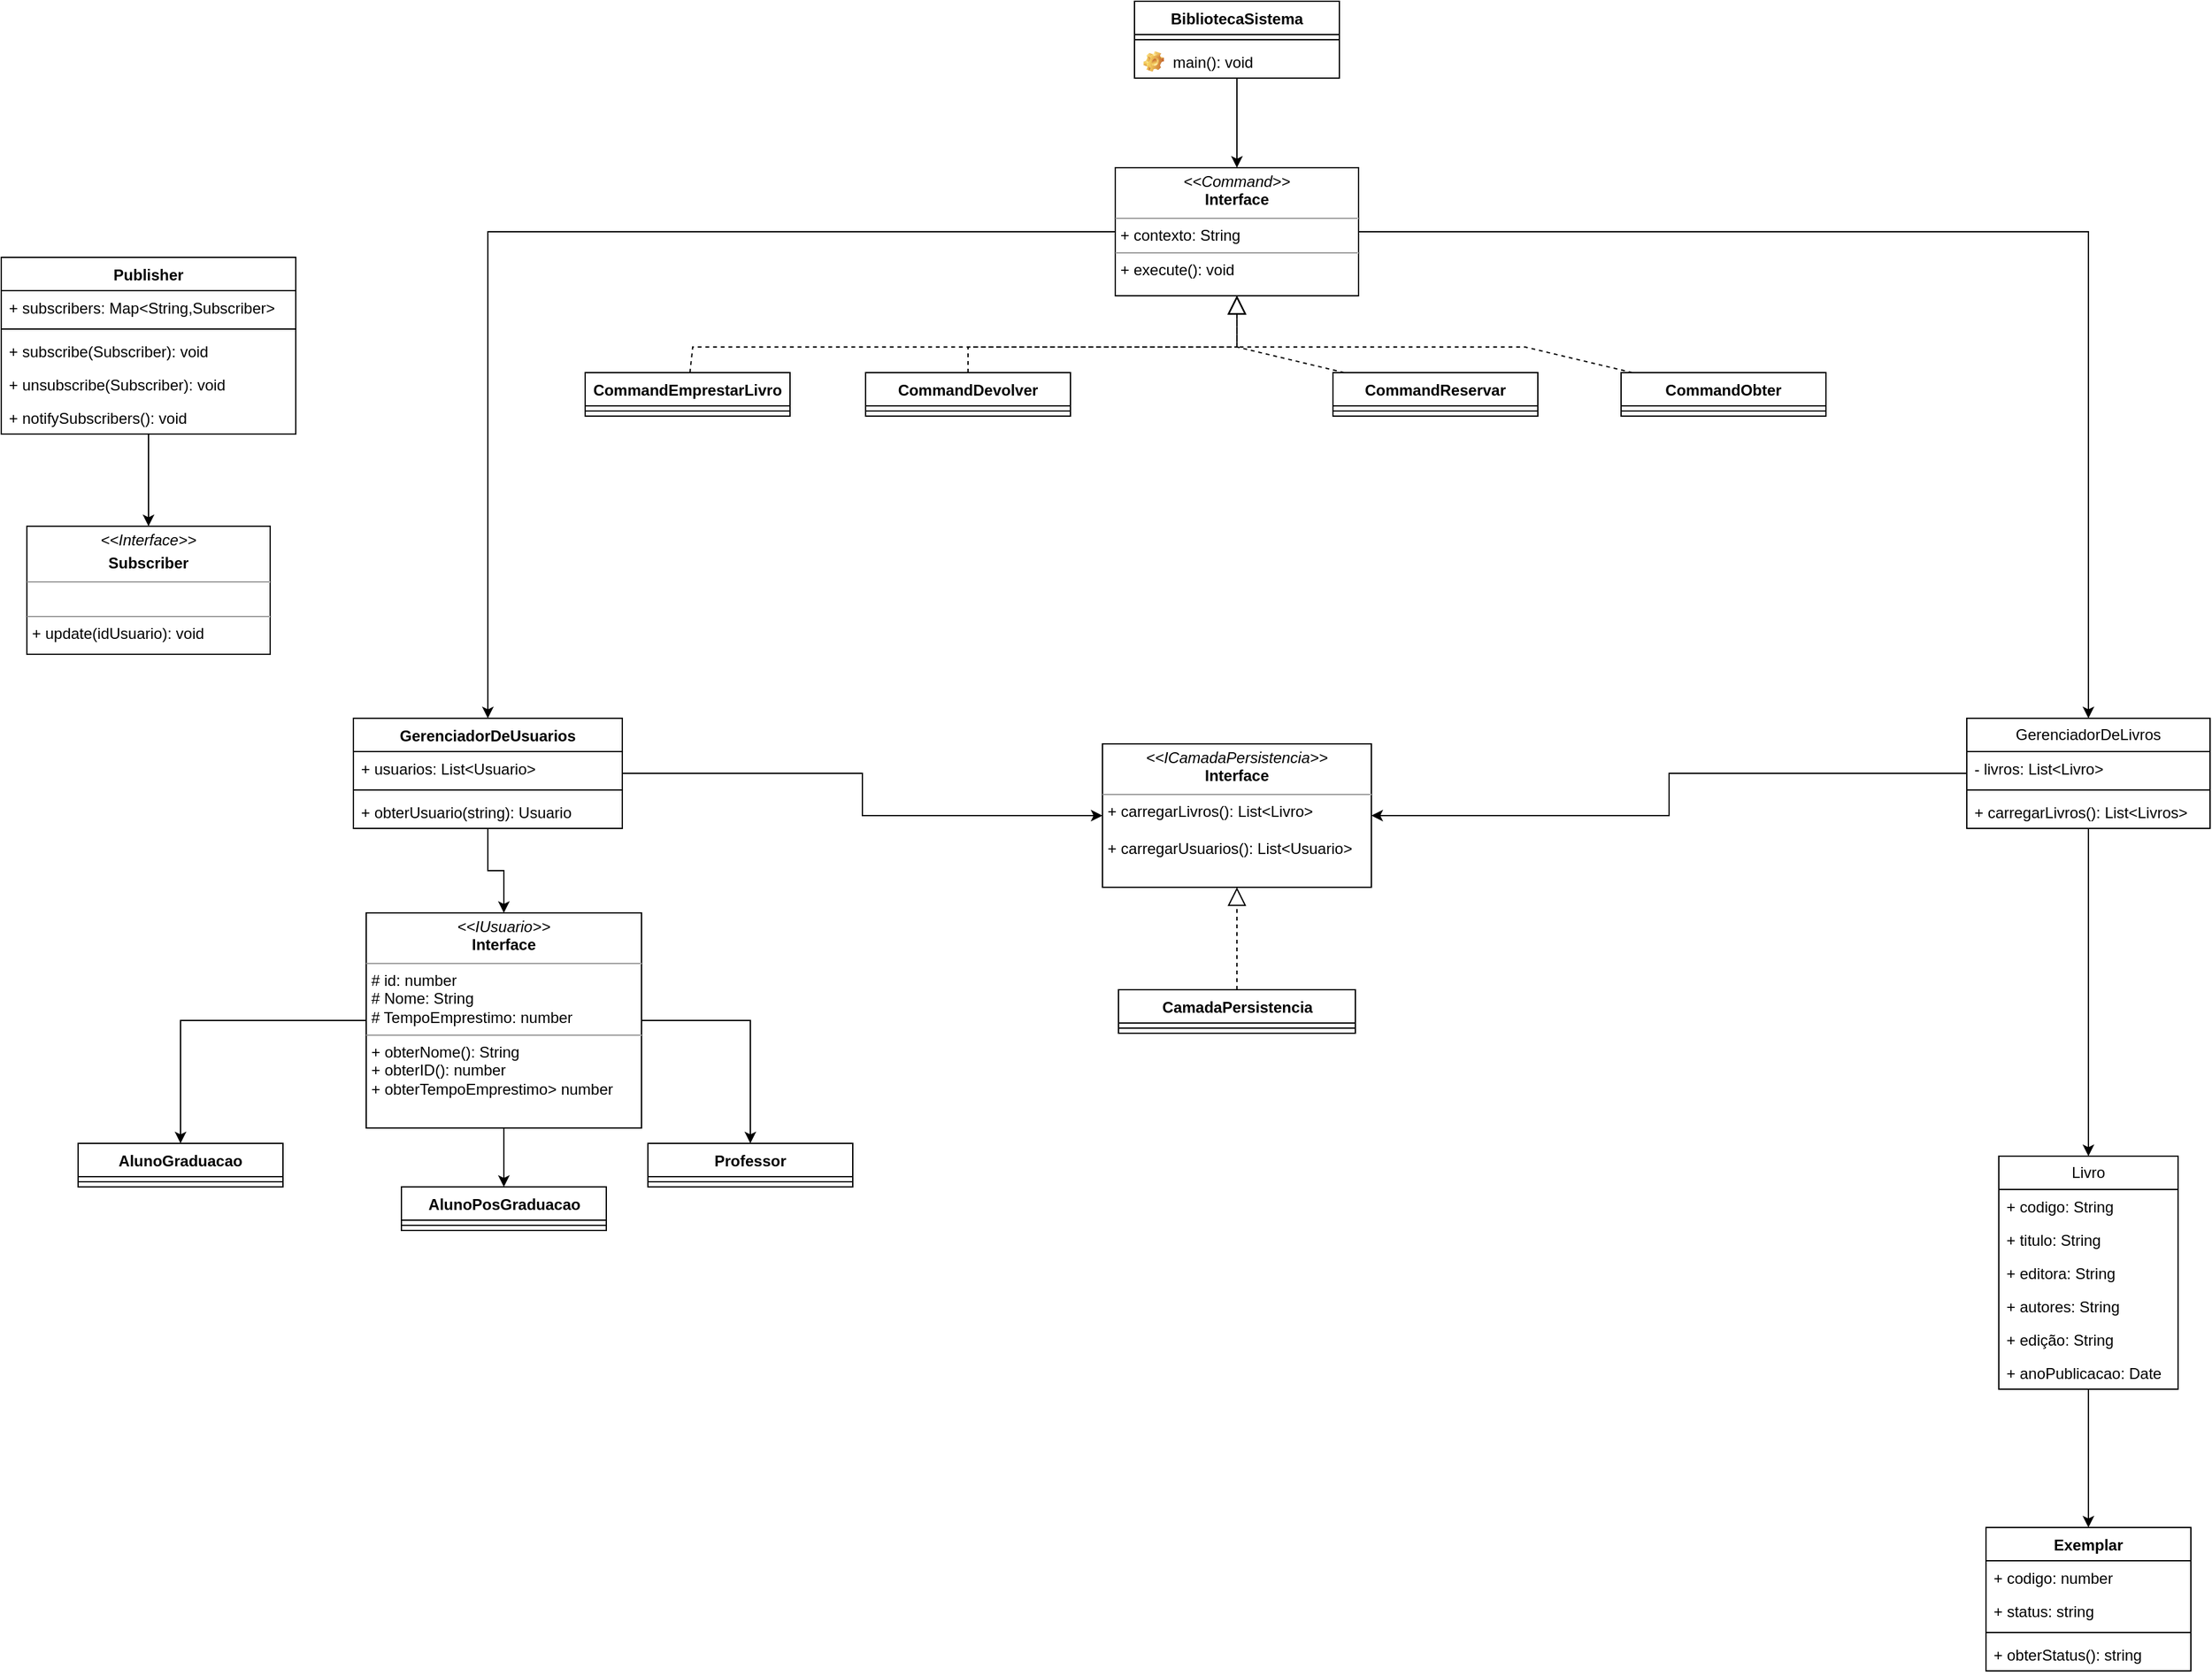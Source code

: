 <mxfile version="22.1.3" type="device">
  <diagram id="C5RBs43oDa-KdzZeNtuy" name="Page-1">
    <mxGraphModel dx="2193" dy="564" grid="1" gridSize="10" guides="1" tooltips="1" connect="1" arrows="1" fold="1" page="1" pageScale="1" pageWidth="1169" pageHeight="827" math="0" shadow="0">
      <root>
        <mxCell id="WIyWlLk6GJQsqaUBKTNV-0" />
        <mxCell id="WIyWlLk6GJQsqaUBKTNV-1" parent="WIyWlLk6GJQsqaUBKTNV-0" />
        <mxCell id="8b9i2b3PVjJ9cJd1Zyqa-31" style="edgeStyle=orthogonalEdgeStyle;rounded=0;orthogonalLoop=1;jettySize=auto;html=1;" parent="WIyWlLk6GJQsqaUBKTNV-1" source="U0iefbjqyvkjw_DYfTgu-21" target="8b9i2b3PVjJ9cJd1Zyqa-27" edge="1">
          <mxGeometry relative="1" as="geometry" />
        </mxCell>
        <mxCell id="U0iefbjqyvkjw_DYfTgu-21" value="Livro" style="swimlane;fontStyle=0;childLayout=stackLayout;horizontal=1;startSize=26;fillColor=none;horizontalStack=0;resizeParent=1;resizeParentMax=0;resizeLast=0;collapsible=1;marginBottom=0;whiteSpace=wrap;html=1;" parent="WIyWlLk6GJQsqaUBKTNV-1" vertex="1">
          <mxGeometry x="610" y="952" width="140" height="182" as="geometry" />
        </mxCell>
        <mxCell id="U0iefbjqyvkjw_DYfTgu-22" value="+ codigo: String" style="text;strokeColor=none;fillColor=none;align=left;verticalAlign=top;spacingLeft=4;spacingRight=4;overflow=hidden;rotatable=0;points=[[0,0.5],[1,0.5]];portConstraint=eastwest;whiteSpace=wrap;html=1;" parent="U0iefbjqyvkjw_DYfTgu-21" vertex="1">
          <mxGeometry y="26" width="140" height="26" as="geometry" />
        </mxCell>
        <mxCell id="U0iefbjqyvkjw_DYfTgu-23" value="+ titulo: String" style="text;strokeColor=none;fillColor=none;align=left;verticalAlign=top;spacingLeft=4;spacingRight=4;overflow=hidden;rotatable=0;points=[[0,0.5],[1,0.5]];portConstraint=eastwest;whiteSpace=wrap;html=1;" parent="U0iefbjqyvkjw_DYfTgu-21" vertex="1">
          <mxGeometry y="52" width="140" height="26" as="geometry" />
        </mxCell>
        <mxCell id="U0iefbjqyvkjw_DYfTgu-24" value="+ editora: String" style="text;strokeColor=none;fillColor=none;align=left;verticalAlign=top;spacingLeft=4;spacingRight=4;overflow=hidden;rotatable=0;points=[[0,0.5],[1,0.5]];portConstraint=eastwest;whiteSpace=wrap;html=1;" parent="U0iefbjqyvkjw_DYfTgu-21" vertex="1">
          <mxGeometry y="78" width="140" height="26" as="geometry" />
        </mxCell>
        <mxCell id="U0iefbjqyvkjw_DYfTgu-25" value="+ autores: String" style="text;strokeColor=none;fillColor=none;align=left;verticalAlign=top;spacingLeft=4;spacingRight=4;overflow=hidden;rotatable=0;points=[[0,0.5],[1,0.5]];portConstraint=eastwest;whiteSpace=wrap;html=1;" parent="U0iefbjqyvkjw_DYfTgu-21" vertex="1">
          <mxGeometry y="104" width="140" height="26" as="geometry" />
        </mxCell>
        <mxCell id="U0iefbjqyvkjw_DYfTgu-26" value="+ edição: String" style="text;strokeColor=none;fillColor=none;align=left;verticalAlign=top;spacingLeft=4;spacingRight=4;overflow=hidden;rotatable=0;points=[[0,0.5],[1,0.5]];portConstraint=eastwest;whiteSpace=wrap;html=1;" parent="U0iefbjqyvkjw_DYfTgu-21" vertex="1">
          <mxGeometry y="130" width="140" height="26" as="geometry" />
        </mxCell>
        <mxCell id="U0iefbjqyvkjw_DYfTgu-27" value="+ anoPublicacao: Date" style="text;strokeColor=none;fillColor=none;align=left;verticalAlign=top;spacingLeft=4;spacingRight=4;overflow=hidden;rotatable=0;points=[[0,0.5],[1,0.5]];portConstraint=eastwest;whiteSpace=wrap;html=1;" parent="U0iefbjqyvkjw_DYfTgu-21" vertex="1">
          <mxGeometry y="156" width="140" height="26" as="geometry" />
        </mxCell>
        <mxCell id="8b9i2b3PVjJ9cJd1Zyqa-4" style="edgeStyle=orthogonalEdgeStyle;rounded=0;orthogonalLoop=1;jettySize=auto;html=1;" parent="WIyWlLk6GJQsqaUBKTNV-1" source="8b9i2b3PVjJ9cJd1Zyqa-41" target="8b9i2b3PVjJ9cJd1Zyqa-0" edge="1">
          <mxGeometry relative="1" as="geometry" />
        </mxCell>
        <mxCell id="8b9i2b3PVjJ9cJd1Zyqa-16" style="edgeStyle=orthogonalEdgeStyle;rounded=0;orthogonalLoop=1;jettySize=auto;html=1;" parent="WIyWlLk6GJQsqaUBKTNV-1" source="8b9i2b3PVjJ9cJd1Zyqa-41" target="8b9i2b3PVjJ9cJd1Zyqa-7" edge="1">
          <mxGeometry relative="1" as="geometry" />
        </mxCell>
        <mxCell id="8b9i2b3PVjJ9cJd1Zyqa-42" style="edgeStyle=orthogonalEdgeStyle;rounded=0;orthogonalLoop=1;jettySize=auto;html=1;" parent="WIyWlLk6GJQsqaUBKTNV-1" source="U0iefbjqyvkjw_DYfTgu-29" target="8b9i2b3PVjJ9cJd1Zyqa-41" edge="1">
          <mxGeometry relative="1" as="geometry" />
        </mxCell>
        <object label="BibliotecaSistema" main="" id="U0iefbjqyvkjw_DYfTgu-29">
          <mxCell style="swimlane;fontStyle=1;align=center;verticalAlign=top;childLayout=stackLayout;horizontal=1;startSize=26;horizontalStack=0;resizeParent=1;resizeParentMax=0;resizeLast=0;collapsible=1;marginBottom=0;whiteSpace=wrap;html=1;" parent="WIyWlLk6GJQsqaUBKTNV-1" vertex="1">
            <mxGeometry x="-65" y="50" width="160" height="60" as="geometry">
              <mxRectangle x="505" y="40" width="140" height="30" as="alternateBounds" />
            </mxGeometry>
          </mxCell>
        </object>
        <mxCell id="U0iefbjqyvkjw_DYfTgu-31" value="" style="line;strokeWidth=1;fillColor=none;align=left;verticalAlign=middle;spacingTop=-1;spacingLeft=3;spacingRight=3;rotatable=0;labelPosition=right;points=[];portConstraint=eastwest;strokeColor=inherit;" parent="U0iefbjqyvkjw_DYfTgu-29" vertex="1">
          <mxGeometry y="26" width="160" height="8" as="geometry" />
        </mxCell>
        <mxCell id="8b9i2b3PVjJ9cJd1Zyqa-20" value="main(): void" style="label;fontStyle=0;strokeColor=none;fillColor=none;align=left;verticalAlign=top;overflow=hidden;spacingLeft=28;spacingRight=4;rotatable=0;points=[[0,0.5],[1,0.5]];portConstraint=eastwest;imageWidth=16;imageHeight=16;whiteSpace=wrap;html=1;image=img/clipart/Gear_128x128.png" parent="U0iefbjqyvkjw_DYfTgu-29" vertex="1">
          <mxGeometry y="34" width="160" height="26" as="geometry" />
        </mxCell>
        <mxCell id="U0iefbjqyvkjw_DYfTgu-39" value="&lt;p style=&quot;margin:0px;margin-top:4px;text-align:center;&quot;&gt;&lt;i&gt;&amp;lt;&amp;lt;ICamadaPersistencia&amp;gt;&amp;gt;&lt;/i&gt;&lt;br&gt;&lt;b&gt;Interface&lt;/b&gt;&lt;/p&gt;&lt;hr size=&quot;1&quot;&gt;&lt;p style=&quot;margin:0px;margin-left:4px;&quot;&gt;+ carregarLivros(): List&amp;lt;Livro&amp;gt;&lt;br&gt;&lt;br&gt;&lt;/p&gt;&lt;div&gt;&lt;p style=&quot;margin:0px;margin-left:4px;&quot;&gt;+ carregarUsuarios(): List&amp;lt;Usuario&amp;gt;&lt;br&gt;&lt;br&gt;&lt;br&gt;&lt;/p&gt;&lt;/div&gt;&lt;div&gt;&lt;br&gt;&lt;/div&gt;" style="verticalAlign=top;align=left;overflow=fill;fontSize=12;fontFamily=Helvetica;html=1;whiteSpace=wrap;" parent="WIyWlLk6GJQsqaUBKTNV-1" vertex="1">
          <mxGeometry x="-90" y="630" width="210" height="112" as="geometry" />
        </mxCell>
        <mxCell id="v9RaK7CHnf2T6-HVw8Vl-0" value="&lt;div&gt;CamadaPersistencia&lt;/div&gt;" style="swimlane;fontStyle=1;align=center;verticalAlign=top;childLayout=stackLayout;horizontal=1;startSize=26;horizontalStack=0;resizeParent=1;resizeParentMax=0;resizeLast=0;collapsible=1;marginBottom=0;whiteSpace=wrap;html=1;" parent="WIyWlLk6GJQsqaUBKTNV-1" vertex="1">
          <mxGeometry x="-77.5" y="822" width="185" height="34" as="geometry" />
        </mxCell>
        <mxCell id="v9RaK7CHnf2T6-HVw8Vl-2" value="" style="line;strokeWidth=1;fillColor=none;align=left;verticalAlign=middle;spacingTop=-1;spacingLeft=3;spacingRight=3;rotatable=0;labelPosition=right;points=[];portConstraint=eastwest;strokeColor=inherit;" parent="v9RaK7CHnf2T6-HVw8Vl-0" vertex="1">
          <mxGeometry y="26" width="185" height="8" as="geometry" />
        </mxCell>
        <mxCell id="v9RaK7CHnf2T6-HVw8Vl-4" value="" style="endArrow=block;dashed=1;endFill=0;endSize=12;html=1;rounded=0;" parent="WIyWlLk6GJQsqaUBKTNV-1" source="v9RaK7CHnf2T6-HVw8Vl-0" target="U0iefbjqyvkjw_DYfTgu-39" edge="1">
          <mxGeometry width="160" relative="1" as="geometry">
            <mxPoint x="-365" y="740" as="sourcePoint" />
            <mxPoint x="-205" y="740" as="targetPoint" />
          </mxGeometry>
        </mxCell>
        <mxCell id="8b9i2b3PVjJ9cJd1Zyqa-5" style="edgeStyle=orthogonalEdgeStyle;rounded=0;orthogonalLoop=1;jettySize=auto;html=1;" parent="WIyWlLk6GJQsqaUBKTNV-1" source="8b9i2b3PVjJ9cJd1Zyqa-0" target="U0iefbjqyvkjw_DYfTgu-39" edge="1">
          <mxGeometry relative="1" as="geometry" />
        </mxCell>
        <mxCell id="8b9i2b3PVjJ9cJd1Zyqa-6" style="edgeStyle=orthogonalEdgeStyle;rounded=0;orthogonalLoop=1;jettySize=auto;html=1;" parent="WIyWlLk6GJQsqaUBKTNV-1" source="8b9i2b3PVjJ9cJd1Zyqa-0" target="U0iefbjqyvkjw_DYfTgu-21" edge="1">
          <mxGeometry relative="1" as="geometry" />
        </mxCell>
        <mxCell id="8b9i2b3PVjJ9cJd1Zyqa-0" value="GerenciadorDeLivros" style="swimlane;fontStyle=0;childLayout=stackLayout;horizontal=1;startSize=26;fillColor=none;horizontalStack=0;resizeParent=1;resizeParentMax=0;resizeLast=0;collapsible=1;marginBottom=0;whiteSpace=wrap;html=1;" parent="WIyWlLk6GJQsqaUBKTNV-1" vertex="1">
          <mxGeometry x="585" y="610" width="190" height="86" as="geometry" />
        </mxCell>
        <mxCell id="8b9i2b3PVjJ9cJd1Zyqa-1" value="- livros: List&amp;lt;Livro&amp;gt;" style="text;strokeColor=none;fillColor=none;align=left;verticalAlign=top;spacingLeft=4;spacingRight=4;overflow=hidden;rotatable=0;points=[[0,0.5],[1,0.5]];portConstraint=eastwest;whiteSpace=wrap;html=1;" parent="8b9i2b3PVjJ9cJd1Zyqa-0" vertex="1">
          <mxGeometry y="26" width="190" height="26" as="geometry" />
        </mxCell>
        <mxCell id="8b9i2b3PVjJ9cJd1Zyqa-32" value="" style="line;strokeWidth=1;fillColor=none;align=left;verticalAlign=middle;spacingTop=-1;spacingLeft=3;spacingRight=3;rotatable=0;labelPosition=right;points=[];portConstraint=eastwest;strokeColor=inherit;" parent="8b9i2b3PVjJ9cJd1Zyqa-0" vertex="1">
          <mxGeometry y="52" width="190" height="8" as="geometry" />
        </mxCell>
        <mxCell id="8b9i2b3PVjJ9cJd1Zyqa-3" value="+ carregarLivros(): List&amp;lt;Livros&amp;gt;" style="text;strokeColor=none;fillColor=none;align=left;verticalAlign=top;spacingLeft=4;spacingRight=4;overflow=hidden;rotatable=0;points=[[0,0.5],[1,0.5]];portConstraint=eastwest;whiteSpace=wrap;html=1;" parent="8b9i2b3PVjJ9cJd1Zyqa-0" vertex="1">
          <mxGeometry y="60" width="190" height="26" as="geometry" />
        </mxCell>
        <mxCell id="8b9i2b3PVjJ9cJd1Zyqa-17" style="edgeStyle=orthogonalEdgeStyle;rounded=0;orthogonalLoop=1;jettySize=auto;html=1;" parent="WIyWlLk6GJQsqaUBKTNV-1" source="8b9i2b3PVjJ9cJd1Zyqa-7" target="8b9i2b3PVjJ9cJd1Zyqa-15" edge="1">
          <mxGeometry relative="1" as="geometry" />
        </mxCell>
        <mxCell id="8b9i2b3PVjJ9cJd1Zyqa-39" style="edgeStyle=orthogonalEdgeStyle;rounded=0;orthogonalLoop=1;jettySize=auto;html=1;" parent="WIyWlLk6GJQsqaUBKTNV-1" source="8b9i2b3PVjJ9cJd1Zyqa-7" target="U0iefbjqyvkjw_DYfTgu-39" edge="1">
          <mxGeometry relative="1" as="geometry">
            <mxPoint x="-350" y="666" as="targetPoint" />
          </mxGeometry>
        </mxCell>
        <mxCell id="8b9i2b3PVjJ9cJd1Zyqa-7" value="GerenciadorDeUsuarios" style="swimlane;fontStyle=1;align=center;verticalAlign=top;childLayout=stackLayout;horizontal=1;startSize=26;horizontalStack=0;resizeParent=1;resizeParentMax=0;resizeLast=0;collapsible=1;marginBottom=0;whiteSpace=wrap;html=1;" parent="WIyWlLk6GJQsqaUBKTNV-1" vertex="1">
          <mxGeometry x="-675" y="610" width="210" height="86" as="geometry" />
        </mxCell>
        <mxCell id="8b9i2b3PVjJ9cJd1Zyqa-8" value="+ usuarios: List&amp;lt;Usuario&amp;gt;" style="text;strokeColor=none;fillColor=none;align=left;verticalAlign=top;spacingLeft=4;spacingRight=4;overflow=hidden;rotatable=0;points=[[0,0.5],[1,0.5]];portConstraint=eastwest;whiteSpace=wrap;html=1;" parent="8b9i2b3PVjJ9cJd1Zyqa-7" vertex="1">
          <mxGeometry y="26" width="210" height="26" as="geometry" />
        </mxCell>
        <mxCell id="8b9i2b3PVjJ9cJd1Zyqa-9" value="" style="line;strokeWidth=1;fillColor=none;align=left;verticalAlign=middle;spacingTop=-1;spacingLeft=3;spacingRight=3;rotatable=0;labelPosition=right;points=[];portConstraint=eastwest;strokeColor=inherit;" parent="8b9i2b3PVjJ9cJd1Zyqa-7" vertex="1">
          <mxGeometry y="52" width="210" height="8" as="geometry" />
        </mxCell>
        <mxCell id="8b9i2b3PVjJ9cJd1Zyqa-10" value="+ obterUsuario(string): Usuario" style="text;strokeColor=none;fillColor=none;align=left;verticalAlign=top;spacingLeft=4;spacingRight=4;overflow=hidden;rotatable=0;points=[[0,0.5],[1,0.5]];portConstraint=eastwest;whiteSpace=wrap;html=1;" parent="8b9i2b3PVjJ9cJd1Zyqa-7" vertex="1">
          <mxGeometry y="60" width="210" height="26" as="geometry" />
        </mxCell>
        <mxCell id="8b9i2b3PVjJ9cJd1Zyqa-11" value="AlunoGraduacao" style="swimlane;fontStyle=1;align=center;verticalAlign=top;childLayout=stackLayout;horizontal=1;startSize=26;horizontalStack=0;resizeParent=1;resizeParentMax=0;resizeLast=0;collapsible=1;marginBottom=0;whiteSpace=wrap;html=1;" parent="WIyWlLk6GJQsqaUBKTNV-1" vertex="1">
          <mxGeometry x="-890" y="942" width="160" height="34" as="geometry" />
        </mxCell>
        <mxCell id="8b9i2b3PVjJ9cJd1Zyqa-13" value="" style="line;strokeWidth=1;fillColor=none;align=left;verticalAlign=middle;spacingTop=-1;spacingLeft=3;spacingRight=3;rotatable=0;labelPosition=right;points=[];portConstraint=eastwest;strokeColor=inherit;" parent="8b9i2b3PVjJ9cJd1Zyqa-11" vertex="1">
          <mxGeometry y="26" width="160" height="8" as="geometry" />
        </mxCell>
        <mxCell id="8b9i2b3PVjJ9cJd1Zyqa-18" style="edgeStyle=orthogonalEdgeStyle;rounded=0;orthogonalLoop=1;jettySize=auto;html=1;" parent="WIyWlLk6GJQsqaUBKTNV-1" source="8b9i2b3PVjJ9cJd1Zyqa-15" target="8b9i2b3PVjJ9cJd1Zyqa-11" edge="1">
          <mxGeometry relative="1" as="geometry" />
        </mxCell>
        <mxCell id="8b9i2b3PVjJ9cJd1Zyqa-25" style="edgeStyle=orthogonalEdgeStyle;rounded=0;orthogonalLoop=1;jettySize=auto;html=1;" parent="WIyWlLk6GJQsqaUBKTNV-1" source="8b9i2b3PVjJ9cJd1Zyqa-15" target="8b9i2b3PVjJ9cJd1Zyqa-21" edge="1">
          <mxGeometry relative="1" as="geometry" />
        </mxCell>
        <mxCell id="8b9i2b3PVjJ9cJd1Zyqa-26" style="edgeStyle=orthogonalEdgeStyle;rounded=0;orthogonalLoop=1;jettySize=auto;html=1;" parent="WIyWlLk6GJQsqaUBKTNV-1" source="8b9i2b3PVjJ9cJd1Zyqa-15" target="8b9i2b3PVjJ9cJd1Zyqa-23" edge="1">
          <mxGeometry relative="1" as="geometry" />
        </mxCell>
        <mxCell id="8b9i2b3PVjJ9cJd1Zyqa-15" value="&lt;p style=&quot;margin:0px;margin-top:4px;text-align:center;&quot;&gt;&lt;i&gt;&amp;lt;&amp;lt;IUsuario&amp;gt;&amp;gt;&lt;/i&gt;&lt;br&gt;&lt;b&gt;Interface&lt;/b&gt;&lt;/p&gt;&lt;hr size=&quot;1&quot;&gt;&lt;p style=&quot;margin:0px;margin-left:4px;&quot;&gt;# id: number&lt;br&gt;# Nome: String&lt;/p&gt;&lt;p style=&quot;margin:0px;margin-left:4px;&quot;&gt;# TempoEmprestimo: number&lt;br&gt;&lt;/p&gt;&lt;hr size=&quot;1&quot;&gt;&lt;p style=&quot;margin:0px;margin-left:4px;&quot;&gt;+ obterNome(): String&lt;br&gt;+ obterID(): number&lt;/p&gt;&lt;p style=&quot;margin:0px;margin-left:4px;&quot;&gt;+ obterTempoEmprestimo&amp;gt; number&lt;br&gt;&lt;/p&gt;" style="verticalAlign=top;align=left;overflow=fill;fontSize=12;fontFamily=Helvetica;html=1;whiteSpace=wrap;" parent="WIyWlLk6GJQsqaUBKTNV-1" vertex="1">
          <mxGeometry x="-665" y="762" width="215" height="168" as="geometry" />
        </mxCell>
        <mxCell id="8b9i2b3PVjJ9cJd1Zyqa-21" value="AlunoPosGraduacao" style="swimlane;fontStyle=1;align=center;verticalAlign=top;childLayout=stackLayout;horizontal=1;startSize=26;horizontalStack=0;resizeParent=1;resizeParentMax=0;resizeLast=0;collapsible=1;marginBottom=0;whiteSpace=wrap;html=1;" parent="WIyWlLk6GJQsqaUBKTNV-1" vertex="1">
          <mxGeometry x="-637.5" y="976" width="160" height="34" as="geometry" />
        </mxCell>
        <mxCell id="8b9i2b3PVjJ9cJd1Zyqa-22" value="" style="line;strokeWidth=1;fillColor=none;align=left;verticalAlign=middle;spacingTop=-1;spacingLeft=3;spacingRight=3;rotatable=0;labelPosition=right;points=[];portConstraint=eastwest;strokeColor=inherit;" parent="8b9i2b3PVjJ9cJd1Zyqa-21" vertex="1">
          <mxGeometry y="26" width="160" height="8" as="geometry" />
        </mxCell>
        <mxCell id="8b9i2b3PVjJ9cJd1Zyqa-23" value="Professor" style="swimlane;fontStyle=1;align=center;verticalAlign=top;childLayout=stackLayout;horizontal=1;startSize=26;horizontalStack=0;resizeParent=1;resizeParentMax=0;resizeLast=0;collapsible=1;marginBottom=0;whiteSpace=wrap;html=1;" parent="WIyWlLk6GJQsqaUBKTNV-1" vertex="1">
          <mxGeometry x="-445" y="942" width="160" height="34" as="geometry" />
        </mxCell>
        <mxCell id="8b9i2b3PVjJ9cJd1Zyqa-24" value="" style="line;strokeWidth=1;fillColor=none;align=left;verticalAlign=middle;spacingTop=-1;spacingLeft=3;spacingRight=3;rotatable=0;labelPosition=right;points=[];portConstraint=eastwest;strokeColor=inherit;" parent="8b9i2b3PVjJ9cJd1Zyqa-23" vertex="1">
          <mxGeometry y="26" width="160" height="8" as="geometry" />
        </mxCell>
        <mxCell id="8b9i2b3PVjJ9cJd1Zyqa-27" value="Exemplar" style="swimlane;fontStyle=1;align=center;verticalAlign=top;childLayout=stackLayout;horizontal=1;startSize=26;horizontalStack=0;resizeParent=1;resizeParentMax=0;resizeLast=0;collapsible=1;marginBottom=0;whiteSpace=wrap;html=1;" parent="WIyWlLk6GJQsqaUBKTNV-1" vertex="1">
          <mxGeometry x="600" y="1242" width="160" height="112" as="geometry" />
        </mxCell>
        <mxCell id="8b9i2b3PVjJ9cJd1Zyqa-28" value="&lt;div&gt;+ codigo: number&lt;/div&gt;" style="text;strokeColor=none;fillColor=none;align=left;verticalAlign=top;spacingLeft=4;spacingRight=4;overflow=hidden;rotatable=0;points=[[0,0.5],[1,0.5]];portConstraint=eastwest;whiteSpace=wrap;html=1;" parent="8b9i2b3PVjJ9cJd1Zyqa-27" vertex="1">
          <mxGeometry y="26" width="160" height="26" as="geometry" />
        </mxCell>
        <mxCell id="k4qGovNvETgQMqR2yPPH-0" value="&lt;div&gt;+ status: string&lt;/div&gt;&lt;div&gt;&lt;br&gt;&lt;/div&gt;" style="text;strokeColor=none;fillColor=none;align=left;verticalAlign=top;spacingLeft=4;spacingRight=4;overflow=hidden;rotatable=0;points=[[0,0.5],[1,0.5]];portConstraint=eastwest;whiteSpace=wrap;html=1;" vertex="1" parent="8b9i2b3PVjJ9cJd1Zyqa-27">
          <mxGeometry y="52" width="160" height="26" as="geometry" />
        </mxCell>
        <mxCell id="8b9i2b3PVjJ9cJd1Zyqa-29" value="" style="line;strokeWidth=1;fillColor=none;align=left;verticalAlign=middle;spacingTop=-1;spacingLeft=3;spacingRight=3;rotatable=0;labelPosition=right;points=[];portConstraint=eastwest;strokeColor=inherit;" parent="8b9i2b3PVjJ9cJd1Zyqa-27" vertex="1">
          <mxGeometry y="78" width="160" height="8" as="geometry" />
        </mxCell>
        <mxCell id="8b9i2b3PVjJ9cJd1Zyqa-30" value="+ obterStatus(): string" style="text;strokeColor=none;fillColor=none;align=left;verticalAlign=top;spacingLeft=4;spacingRight=4;overflow=hidden;rotatable=0;points=[[0,0.5],[1,0.5]];portConstraint=eastwest;whiteSpace=wrap;html=1;" parent="8b9i2b3PVjJ9cJd1Zyqa-27" vertex="1">
          <mxGeometry y="86" width="160" height="26" as="geometry" />
        </mxCell>
        <mxCell id="8b9i2b3PVjJ9cJd1Zyqa-41" value="&lt;p style=&quot;margin:0px;margin-top:4px;text-align:center;&quot;&gt;&lt;i&gt;&amp;lt;&amp;lt;Command&amp;gt;&amp;gt;&lt;/i&gt;&lt;br&gt;&lt;b&gt;Interface&lt;/b&gt;&lt;/p&gt;&lt;hr size=&quot;1&quot;&gt;&lt;p style=&quot;margin:0px;margin-left:4px;&quot;&gt;+ contexto: String&lt;br&gt;&lt;/p&gt;&lt;hr size=&quot;1&quot;&gt;&lt;p style=&quot;margin:0px;margin-left:4px;&quot;&gt;+ execute(): void&lt;br&gt;&lt;/p&gt;" style="verticalAlign=top;align=left;overflow=fill;fontSize=12;fontFamily=Helvetica;html=1;whiteSpace=wrap;" parent="WIyWlLk6GJQsqaUBKTNV-1" vertex="1">
          <mxGeometry x="-80" y="180" width="190" height="100" as="geometry" />
        </mxCell>
        <mxCell id="8b9i2b3PVjJ9cJd1Zyqa-43" value="CommandEmprestarLivro" style="swimlane;fontStyle=1;align=center;verticalAlign=top;childLayout=stackLayout;horizontal=1;startSize=26;horizontalStack=0;resizeParent=1;resizeParentMax=0;resizeLast=0;collapsible=1;marginBottom=0;whiteSpace=wrap;html=1;" parent="WIyWlLk6GJQsqaUBKTNV-1" vertex="1">
          <mxGeometry x="-494" y="340" width="160" height="34" as="geometry" />
        </mxCell>
        <mxCell id="8b9i2b3PVjJ9cJd1Zyqa-44" value="" style="line;strokeWidth=1;fillColor=none;align=left;verticalAlign=middle;spacingTop=-1;spacingLeft=3;spacingRight=3;rotatable=0;labelPosition=right;points=[];portConstraint=eastwest;strokeColor=inherit;" parent="8b9i2b3PVjJ9cJd1Zyqa-43" vertex="1">
          <mxGeometry y="26" width="160" height="8" as="geometry" />
        </mxCell>
        <mxCell id="8b9i2b3PVjJ9cJd1Zyqa-45" value="CommandDevolver" style="swimlane;fontStyle=1;align=center;verticalAlign=top;childLayout=stackLayout;horizontal=1;startSize=26;horizontalStack=0;resizeParent=1;resizeParentMax=0;resizeLast=0;collapsible=1;marginBottom=0;whiteSpace=wrap;html=1;" parent="WIyWlLk6GJQsqaUBKTNV-1" vertex="1">
          <mxGeometry x="-275" y="340" width="160" height="34" as="geometry" />
        </mxCell>
        <mxCell id="8b9i2b3PVjJ9cJd1Zyqa-46" value="" style="line;strokeWidth=1;fillColor=none;align=left;verticalAlign=middle;spacingTop=-1;spacingLeft=3;spacingRight=3;rotatable=0;labelPosition=right;points=[];portConstraint=eastwest;strokeColor=inherit;" parent="8b9i2b3PVjJ9cJd1Zyqa-45" vertex="1">
          <mxGeometry y="26" width="160" height="8" as="geometry" />
        </mxCell>
        <mxCell id="8b9i2b3PVjJ9cJd1Zyqa-47" value="CommandReservar" style="swimlane;fontStyle=1;align=center;verticalAlign=top;childLayout=stackLayout;horizontal=1;startSize=26;horizontalStack=0;resizeParent=1;resizeParentMax=0;resizeLast=0;collapsible=1;marginBottom=0;whiteSpace=wrap;html=1;" parent="WIyWlLk6GJQsqaUBKTNV-1" vertex="1">
          <mxGeometry x="90" y="340" width="160" height="34" as="geometry" />
        </mxCell>
        <mxCell id="8b9i2b3PVjJ9cJd1Zyqa-48" value="" style="line;strokeWidth=1;fillColor=none;align=left;verticalAlign=middle;spacingTop=-1;spacingLeft=3;spacingRight=3;rotatable=0;labelPosition=right;points=[];portConstraint=eastwest;strokeColor=inherit;" parent="8b9i2b3PVjJ9cJd1Zyqa-47" vertex="1">
          <mxGeometry y="26" width="160" height="8" as="geometry" />
        </mxCell>
        <mxCell id="8b9i2b3PVjJ9cJd1Zyqa-49" value="CommandObter" style="swimlane;fontStyle=1;align=center;verticalAlign=top;childLayout=stackLayout;horizontal=1;startSize=26;horizontalStack=0;resizeParent=1;resizeParentMax=0;resizeLast=0;collapsible=1;marginBottom=0;whiteSpace=wrap;html=1;" parent="WIyWlLk6GJQsqaUBKTNV-1" vertex="1">
          <mxGeometry x="315" y="340" width="160" height="34" as="geometry" />
        </mxCell>
        <mxCell id="8b9i2b3PVjJ9cJd1Zyqa-50" value="" style="line;strokeWidth=1;fillColor=none;align=left;verticalAlign=middle;spacingTop=-1;spacingLeft=3;spacingRight=3;rotatable=0;labelPosition=right;points=[];portConstraint=eastwest;strokeColor=inherit;" parent="8b9i2b3PVjJ9cJd1Zyqa-49" vertex="1">
          <mxGeometry y="26" width="160" height="8" as="geometry" />
        </mxCell>
        <mxCell id="8b9i2b3PVjJ9cJd1Zyqa-51" value="" style="endArrow=block;dashed=1;endFill=0;endSize=12;html=1;rounded=0;" parent="WIyWlLk6GJQsqaUBKTNV-1" source="8b9i2b3PVjJ9cJd1Zyqa-47" target="8b9i2b3PVjJ9cJd1Zyqa-41" edge="1">
          <mxGeometry width="160" relative="1" as="geometry">
            <mxPoint x="-40" y="380" as="sourcePoint" />
            <mxPoint x="-40" y="300" as="targetPoint" />
            <Array as="points">
              <mxPoint x="15" y="320" />
            </Array>
          </mxGeometry>
        </mxCell>
        <mxCell id="8b9i2b3PVjJ9cJd1Zyqa-52" value="" style="endArrow=block;dashed=1;endFill=0;endSize=12;html=1;rounded=0;" parent="WIyWlLk6GJQsqaUBKTNV-1" source="8b9i2b3PVjJ9cJd1Zyqa-49" target="8b9i2b3PVjJ9cJd1Zyqa-41" edge="1">
          <mxGeometry width="160" relative="1" as="geometry">
            <mxPoint x="49" y="350" as="sourcePoint" />
            <mxPoint x="25" y="290" as="targetPoint" />
            <Array as="points">
              <mxPoint x="240" y="320" />
              <mxPoint x="15" y="320" />
            </Array>
          </mxGeometry>
        </mxCell>
        <mxCell id="8b9i2b3PVjJ9cJd1Zyqa-54" value="" style="endArrow=block;dashed=1;endFill=0;endSize=12;html=1;rounded=0;" parent="WIyWlLk6GJQsqaUBKTNV-1" source="8b9i2b3PVjJ9cJd1Zyqa-45" target="8b9i2b3PVjJ9cJd1Zyqa-41" edge="1">
          <mxGeometry width="160" relative="1" as="geometry">
            <mxPoint x="250" y="350" as="sourcePoint" />
            <mxPoint x="25" y="290" as="targetPoint" />
            <Array as="points">
              <mxPoint x="-195" y="320" />
              <mxPoint x="15" y="320" />
            </Array>
          </mxGeometry>
        </mxCell>
        <mxCell id="8b9i2b3PVjJ9cJd1Zyqa-55" value="" style="endArrow=block;dashed=1;endFill=0;endSize=12;html=1;rounded=0;" parent="WIyWlLk6GJQsqaUBKTNV-1" source="8b9i2b3PVjJ9cJd1Zyqa-43" target="8b9i2b3PVjJ9cJd1Zyqa-41" edge="1">
          <mxGeometry width="160" relative="1" as="geometry">
            <mxPoint x="-210" y="350" as="sourcePoint" />
            <mxPoint y="290" as="targetPoint" />
            <Array as="points">
              <mxPoint x="-410" y="320" />
              <mxPoint x="15" y="320" />
            </Array>
          </mxGeometry>
        </mxCell>
        <mxCell id="8b9i2b3PVjJ9cJd1Zyqa-63" style="edgeStyle=orthogonalEdgeStyle;rounded=0;orthogonalLoop=1;jettySize=auto;html=1;" parent="WIyWlLk6GJQsqaUBKTNV-1" source="8b9i2b3PVjJ9cJd1Zyqa-56" target="8b9i2b3PVjJ9cJd1Zyqa-62" edge="1">
          <mxGeometry relative="1" as="geometry" />
        </mxCell>
        <mxCell id="8b9i2b3PVjJ9cJd1Zyqa-56" value="Publisher" style="swimlane;fontStyle=1;align=center;verticalAlign=top;childLayout=stackLayout;horizontal=1;startSize=26;horizontalStack=0;resizeParent=1;resizeParentMax=0;resizeLast=0;collapsible=1;marginBottom=0;whiteSpace=wrap;html=1;" parent="WIyWlLk6GJQsqaUBKTNV-1" vertex="1">
          <mxGeometry x="-950" y="250" width="230" height="138" as="geometry" />
        </mxCell>
        <mxCell id="8b9i2b3PVjJ9cJd1Zyqa-57" value="+ subscribers: Map&amp;lt;String,Subscriber&amp;gt;" style="text;strokeColor=none;fillColor=none;align=left;verticalAlign=top;spacingLeft=4;spacingRight=4;overflow=hidden;rotatable=0;points=[[0,0.5],[1,0.5]];portConstraint=eastwest;whiteSpace=wrap;html=1;" parent="8b9i2b3PVjJ9cJd1Zyqa-56" vertex="1">
          <mxGeometry y="26" width="230" height="26" as="geometry" />
        </mxCell>
        <mxCell id="8b9i2b3PVjJ9cJd1Zyqa-58" value="" style="line;strokeWidth=1;fillColor=none;align=left;verticalAlign=middle;spacingTop=-1;spacingLeft=3;spacingRight=3;rotatable=0;labelPosition=right;points=[];portConstraint=eastwest;strokeColor=inherit;" parent="8b9i2b3PVjJ9cJd1Zyqa-56" vertex="1">
          <mxGeometry y="52" width="230" height="8" as="geometry" />
        </mxCell>
        <mxCell id="8b9i2b3PVjJ9cJd1Zyqa-59" value="+ subscribe(Subscriber): void" style="text;strokeColor=none;fillColor=none;align=left;verticalAlign=top;spacingLeft=4;spacingRight=4;overflow=hidden;rotatable=0;points=[[0,0.5],[1,0.5]];portConstraint=eastwest;whiteSpace=wrap;html=1;" parent="8b9i2b3PVjJ9cJd1Zyqa-56" vertex="1">
          <mxGeometry y="60" width="230" height="26" as="geometry" />
        </mxCell>
        <mxCell id="8b9i2b3PVjJ9cJd1Zyqa-60" value="+ unsubscribe(Subscriber): void" style="text;strokeColor=none;fillColor=none;align=left;verticalAlign=top;spacingLeft=4;spacingRight=4;overflow=hidden;rotatable=0;points=[[0,0.5],[1,0.5]];portConstraint=eastwest;whiteSpace=wrap;html=1;" parent="8b9i2b3PVjJ9cJd1Zyqa-56" vertex="1">
          <mxGeometry y="86" width="230" height="26" as="geometry" />
        </mxCell>
        <mxCell id="8b9i2b3PVjJ9cJd1Zyqa-61" value="+ notifySubscribers(): void" style="text;strokeColor=none;fillColor=none;align=left;verticalAlign=top;spacingLeft=4;spacingRight=4;overflow=hidden;rotatable=0;points=[[0,0.5],[1,0.5]];portConstraint=eastwest;whiteSpace=wrap;html=1;" parent="8b9i2b3PVjJ9cJd1Zyqa-56" vertex="1">
          <mxGeometry y="112" width="230" height="26" as="geometry" />
        </mxCell>
        <mxCell id="8b9i2b3PVjJ9cJd1Zyqa-62" value="&lt;p style=&quot;margin:0px;margin-top:4px;text-align:center;&quot;&gt;&lt;i&gt;&amp;lt;&amp;lt;Interface&amp;gt;&amp;gt;&lt;/i&gt;&lt;/p&gt;&lt;p style=&quot;margin:0px;margin-top:4px;text-align:center;&quot;&gt;&lt;b&gt;Subscriber&lt;/b&gt;&lt;br&gt;&lt;/p&gt;&lt;hr size=&quot;1&quot;&gt;&lt;br&gt;&lt;hr size=&quot;1&quot;&gt;&lt;p style=&quot;margin:0px;margin-left:4px;&quot;&gt;+ update(idUsuario): void&lt;br&gt;&lt;/p&gt;" style="verticalAlign=top;align=left;overflow=fill;fontSize=12;fontFamily=Helvetica;html=1;whiteSpace=wrap;" parent="WIyWlLk6GJQsqaUBKTNV-1" vertex="1">
          <mxGeometry x="-930" y="460" width="190" height="100" as="geometry" />
        </mxCell>
      </root>
    </mxGraphModel>
  </diagram>
</mxfile>
